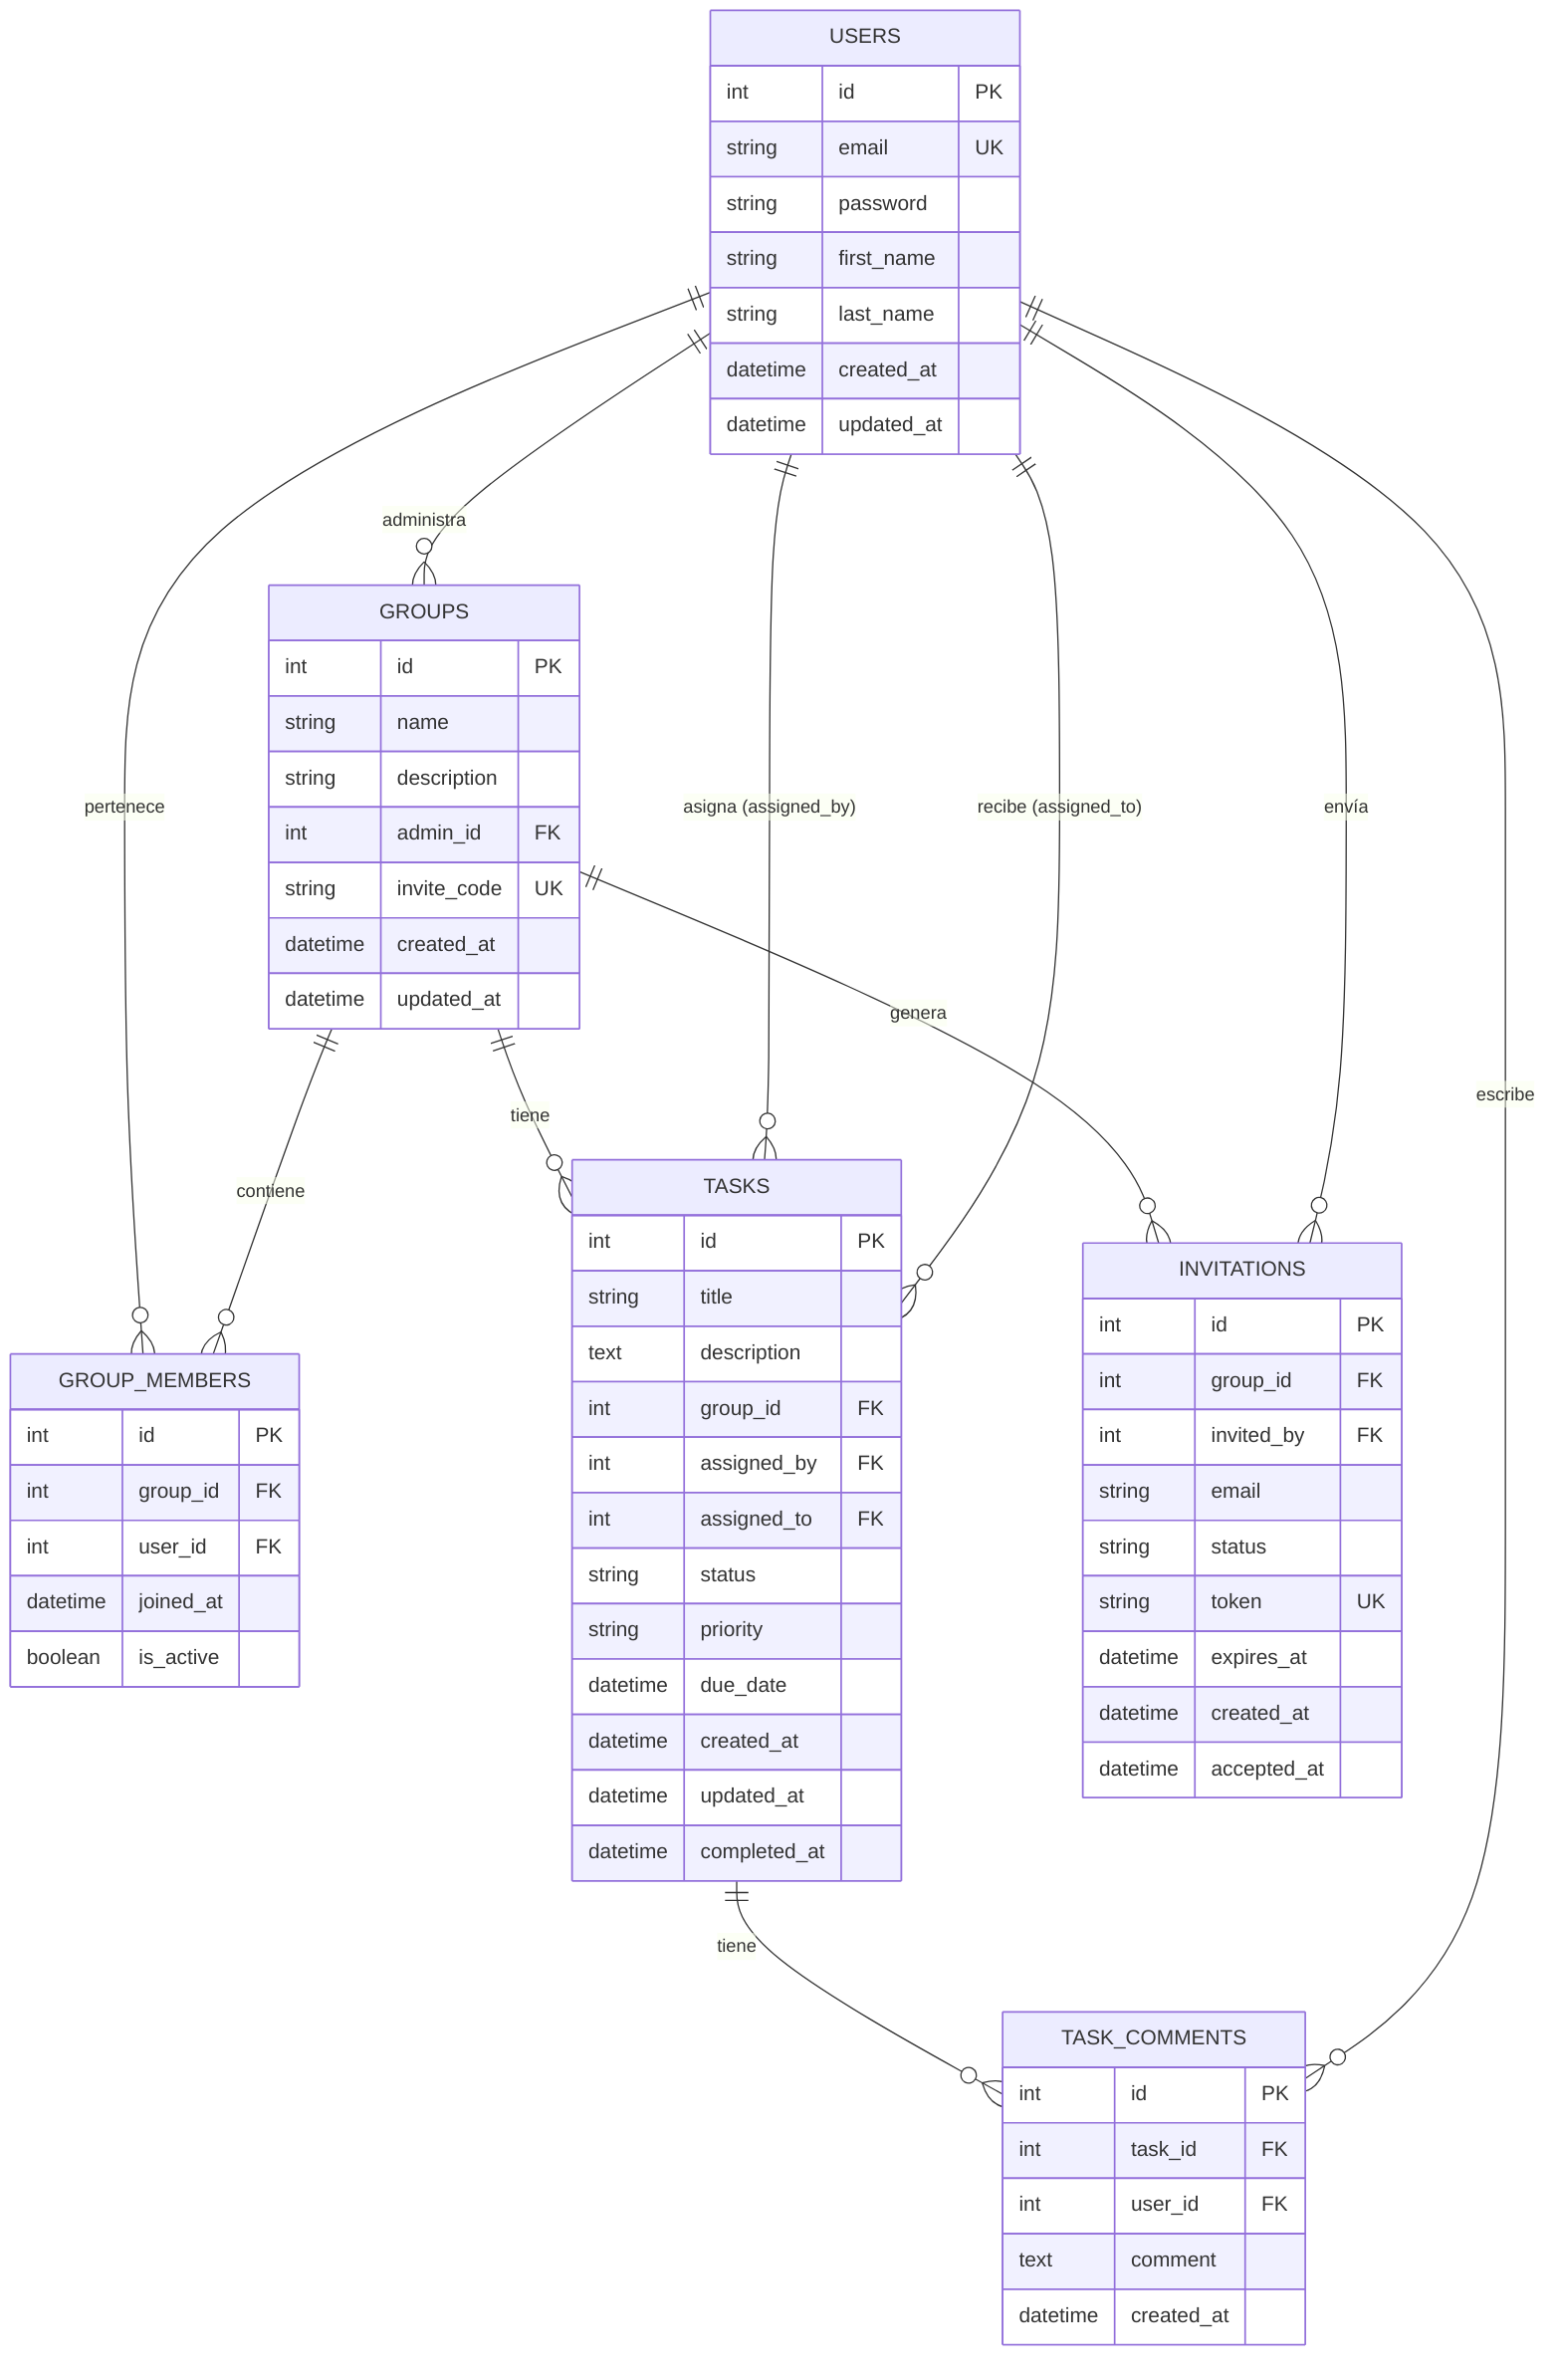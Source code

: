 erDiagram
    USERS {
        int id PK
        string email UK
        string password
        string first_name
        string last_name
        datetime created_at
        datetime updated_at
    }
    
    GROUPS {
        int id PK
        string name
        string description
        int admin_id FK
        string invite_code UK
        datetime created_at
        datetime updated_at
    }
    
    GROUP_MEMBERS {
        int id PK
        int group_id FK
        int user_id FK
        datetime joined_at
        boolean is_active
    }
    
    TASKS {
        int id PK
        string title
        text description
        int group_id FK
        int assigned_by FK
        int assigned_to FK
        string status
        string priority
        datetime due_date
        datetime created_at
        datetime updated_at
        datetime completed_at
    }
    
    TASK_COMMENTS {
        int id PK
        int task_id FK
        int user_id FK
        text comment
        datetime created_at
    }
    
    INVITATIONS {
        int id PK
        int group_id FK
        int invited_by FK
        string email
        string status
        string token UK
        datetime expires_at
        datetime created_at
        datetime accepted_at
    }

    USERS ||--o{ GROUPS : "administra"
    USERS ||--o{ GROUP_MEMBERS : "pertenece"
    GROUPS ||--o{ GROUP_MEMBERS : "contiene"
    GROUPS ||--o{ TASKS : "tiene"
    USERS ||--o{ TASKS : "asigna (assigned_by)"
    USERS ||--o{ TASKS : "recibe (assigned_to)"
    TASKS ||--o{ TASK_COMMENTS : "tiene"
    USERS ||--o{ TASK_COMMENTS : "escribe"
    GROUPS ||--o{ INVITATIONS : "genera"
    USERS ||--o{ INVITATIONS : "envía"